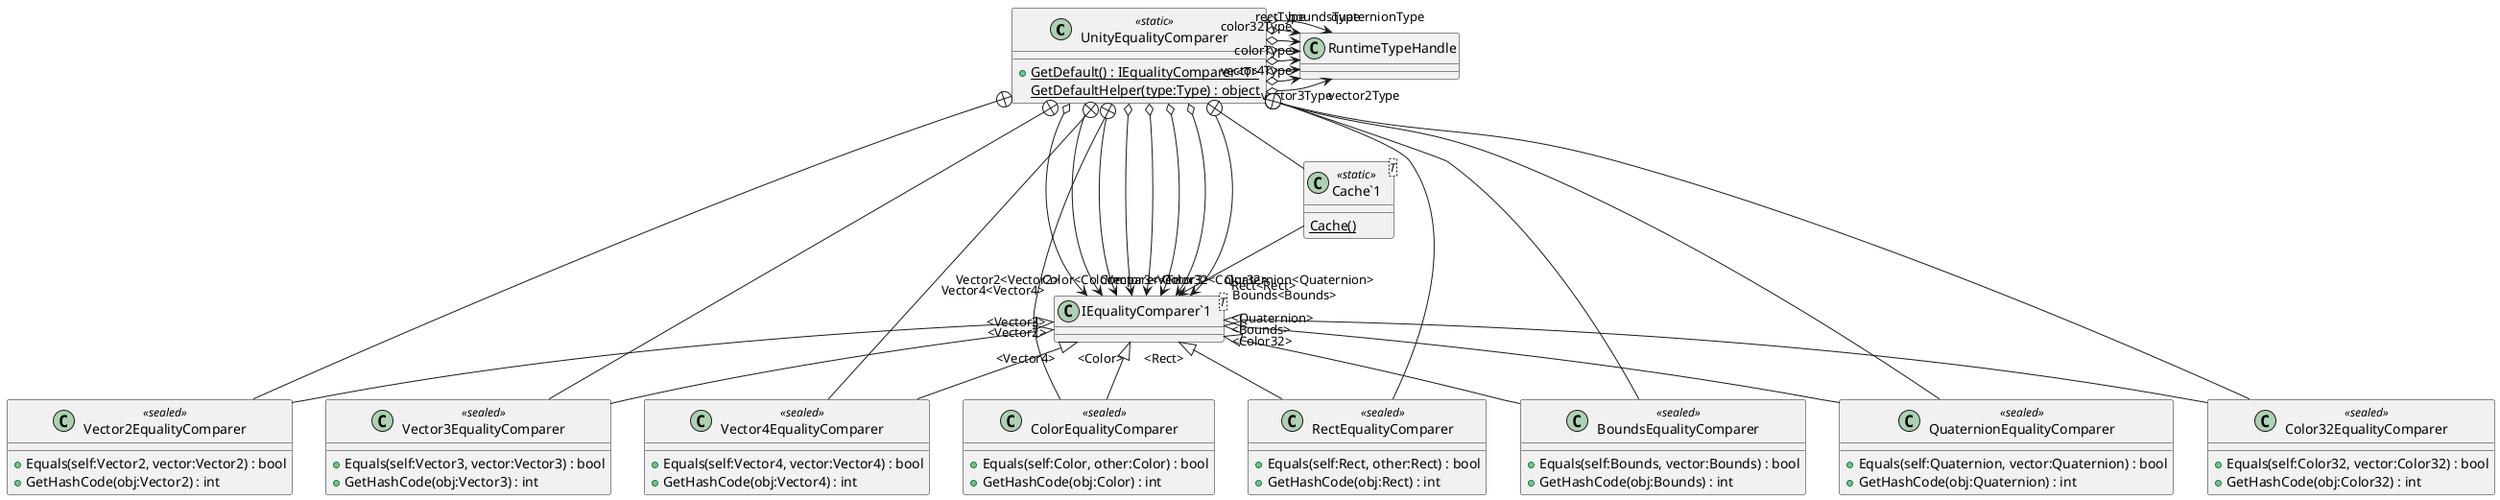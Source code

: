 @startuml
class UnityEqualityComparer <<static>> {
    + {static} GetDefault() : IEqualityComparer<T>
    {static} GetDefaultHelper(type:Type) : object
}
class "IEqualityComparer`1"<T> {
}
class "Cache`1"<T> <<static>> {
    {static} Cache()
}
class Vector2EqualityComparer <<sealed>> {
    + Equals(self:Vector2, vector:Vector2) : bool
    + GetHashCode(obj:Vector2) : int
}
class Vector3EqualityComparer <<sealed>> {
    + Equals(self:Vector3, vector:Vector3) : bool
    + GetHashCode(obj:Vector3) : int
}
class Vector4EqualityComparer <<sealed>> {
    + Equals(self:Vector4, vector:Vector4) : bool
    + GetHashCode(obj:Vector4) : int
}
class ColorEqualityComparer <<sealed>> {
    + Equals(self:Color, other:Color) : bool
    + GetHashCode(obj:Color) : int
}
class RectEqualityComparer <<sealed>> {
    + Equals(self:Rect, other:Rect) : bool
    + GetHashCode(obj:Rect) : int
}
class BoundsEqualityComparer <<sealed>> {
    + Equals(self:Bounds, vector:Bounds) : bool
    + GetHashCode(obj:Bounds) : int
}
class QuaternionEqualityComparer <<sealed>> {
    + Equals(self:Quaternion, vector:Quaternion) : bool
    + GetHashCode(obj:Quaternion) : int
}
class Color32EqualityComparer <<sealed>> {
    + Equals(self:Color32, vector:Color32) : bool
    + GetHashCode(obj:Color32) : int
}
UnityEqualityComparer o-> "Vector2<Vector2>" "IEqualityComparer`1"
UnityEqualityComparer o-> "Vector3<Vector3>" "IEqualityComparer`1"
UnityEqualityComparer o-> "Vector4<Vector4>" "IEqualityComparer`1"
UnityEqualityComparer o-> "Color<Color>" "IEqualityComparer`1"
UnityEqualityComparer o-> "Color32<Color32>" "IEqualityComparer`1"
UnityEqualityComparer o-> "Rect<Rect>" "IEqualityComparer`1"
UnityEqualityComparer o-> "Bounds<Bounds>" "IEqualityComparer`1"
UnityEqualityComparer o-> "Quaternion<Quaternion>" "IEqualityComparer`1"
UnityEqualityComparer o-> "vector2Type" RuntimeTypeHandle
UnityEqualityComparer o-> "vector3Type" RuntimeTypeHandle
UnityEqualityComparer o-> "vector4Type" RuntimeTypeHandle
UnityEqualityComparer o-> "colorType" RuntimeTypeHandle
UnityEqualityComparer o-> "color32Type" RuntimeTypeHandle
UnityEqualityComparer o-> "rectType" RuntimeTypeHandle
UnityEqualityComparer o-> "boundsType" RuntimeTypeHandle
UnityEqualityComparer o-> "quaternionType" RuntimeTypeHandle
UnityEqualityComparer +-- "Cache`1"
"Cache`1" --> "Comparer<T>" "IEqualityComparer`1"
UnityEqualityComparer +-- Vector2EqualityComparer
"IEqualityComparer`1" "<Vector2>" <|-- Vector2EqualityComparer
UnityEqualityComparer +-- Vector3EqualityComparer
"IEqualityComparer`1" "<Vector3>" <|-- Vector3EqualityComparer
UnityEqualityComparer +-- Vector4EqualityComparer
"IEqualityComparer`1" "<Vector4>" <|-- Vector4EqualityComparer
UnityEqualityComparer +-- ColorEqualityComparer
"IEqualityComparer`1" "<Color>" <|-- ColorEqualityComparer
UnityEqualityComparer +-- RectEqualityComparer
"IEqualityComparer`1" "<Rect>" <|-- RectEqualityComparer
UnityEqualityComparer +-- BoundsEqualityComparer
"IEqualityComparer`1" "<Bounds>" <|-- BoundsEqualityComparer
UnityEqualityComparer +-- QuaternionEqualityComparer
"IEqualityComparer`1" "<Quaternion>" <|-- QuaternionEqualityComparer
UnityEqualityComparer +-- Color32EqualityComparer
"IEqualityComparer`1" "<Color32>" <|-- Color32EqualityComparer
@enduml
